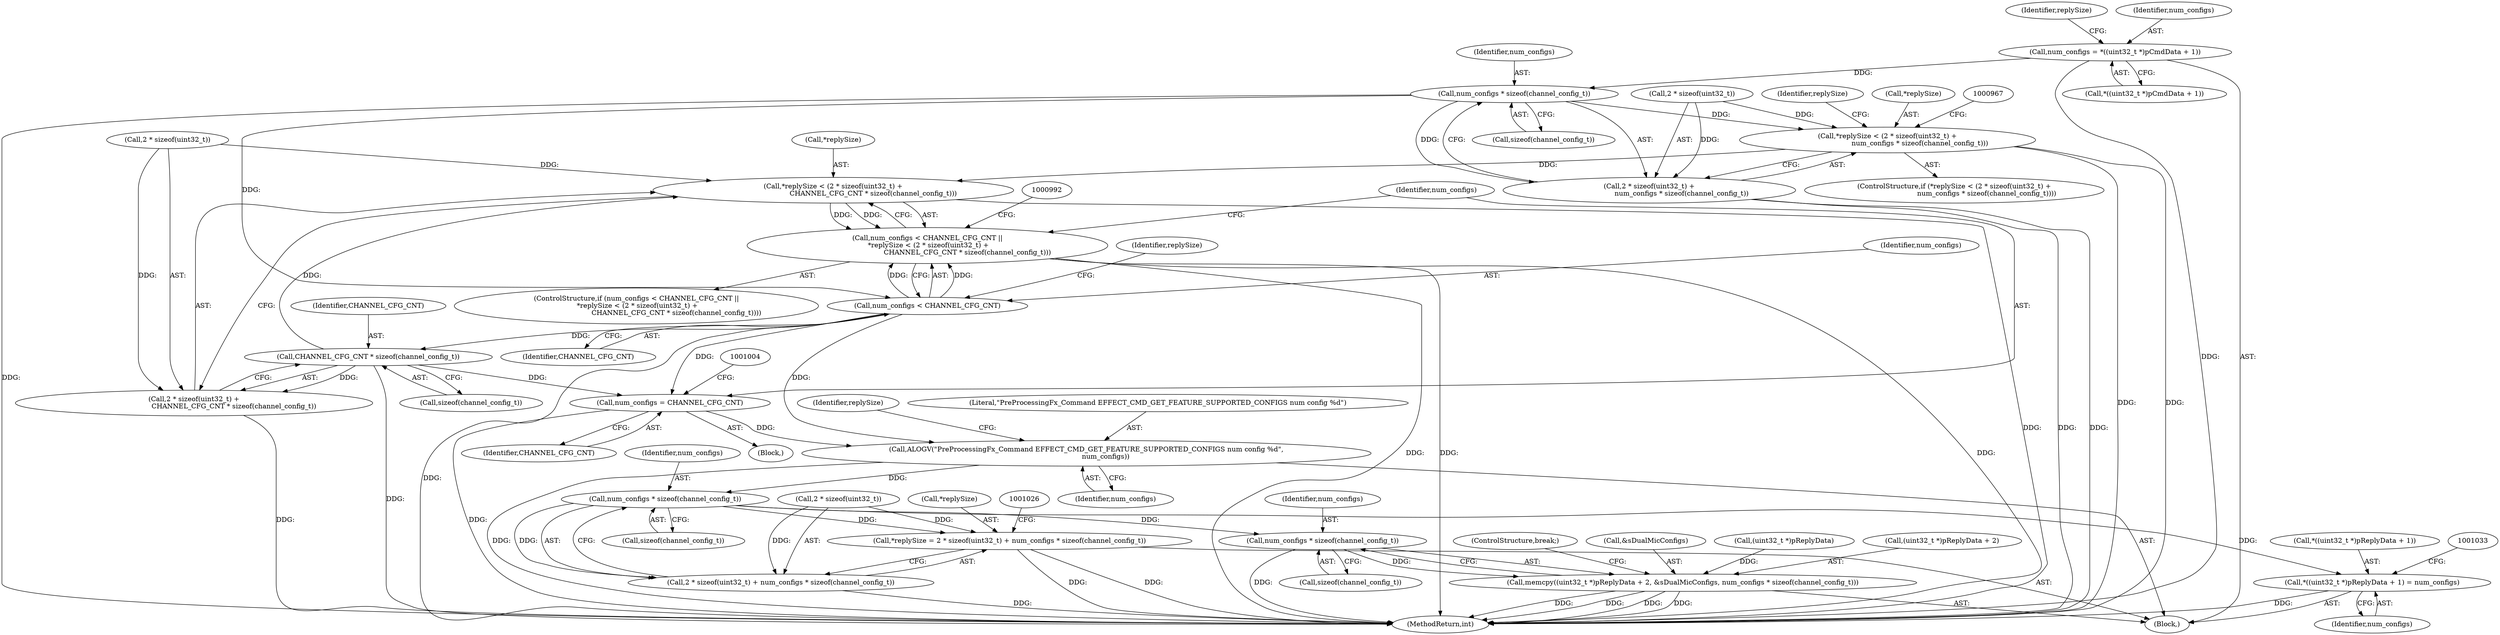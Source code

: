 digraph "0_Android_aeea52da00d210587fb3ed895de3d5f2e0264c88_9@API" {
"1000951" [label="(Call,num_configs * sizeof(channel_config_t))"];
"1000934" [label="(Call,num_configs = *((uint32_t *)pCmdData + 1))"];
"1000943" [label="(Call,*replySize < (2 * sizeof(uint32_t) +\n                              num_configs * sizeof(channel_config_t)))"];
"1000976" [label="(Call,*replySize < (2 * sizeof(uint32_t) +\n                                     CHANNEL_CFG_CNT * sizeof(channel_config_t)))"];
"1000972" [label="(Call,num_configs < CHANNEL_CFG_CNT ||\n *replySize < (2 * sizeof(uint32_t) +\n                                     CHANNEL_CFG_CNT * sizeof(channel_config_t)))"];
"1000946" [label="(Call,2 * sizeof(uint32_t) +\n                              num_configs * sizeof(channel_config_t))"];
"1000973" [label="(Call,num_configs < CHANNEL_CFG_CNT)"];
"1000984" [label="(Call,CHANNEL_CFG_CNT * sizeof(channel_config_t))"];
"1000979" [label="(Call,2 * sizeof(uint32_t) +\n                                     CHANNEL_CFG_CNT * sizeof(channel_config_t))"];
"1000998" [label="(Call,num_configs = CHANNEL_CFG_CNT)"];
"1001007" [label="(Call,ALOGV(\"PreProcessingFx_Command EFFECT_CMD_GET_FEATURE_SUPPORTED_CONFIGS num config %d\",\n                  num_configs))"];
"1001018" [label="(Call,num_configs * sizeof(channel_config_t))"];
"1001010" [label="(Call,*replySize = 2 * sizeof(uint32_t) + num_configs * sizeof(channel_config_t))"];
"1001013" [label="(Call,2 * sizeof(uint32_t) + num_configs * sizeof(channel_config_t))"];
"1001022" [label="(Call,*((uint32_t *)pReplyData + 1) = num_configs)"];
"1001038" [label="(Call,num_configs * sizeof(channel_config_t))"];
"1001030" [label="(Call,memcpy((uint32_t *)pReplyData + 2, &sDualMicConfigs, num_configs * sizeof(channel_config_t)))"];
"1001019" [label="(Identifier,num_configs)"];
"1001029" [label="(Identifier,num_configs)"];
"1000945" [label="(Identifier,replySize)"];
"1000978" [label="(Identifier,replySize)"];
"1000998" [label="(Call,num_configs = CHANNEL_CFG_CNT)"];
"1000980" [label="(Call,2 * sizeof(uint32_t))"];
"1000935" [label="(Identifier,num_configs)"];
"1001039" [label="(Identifier,num_configs)"];
"1000973" [label="(Call,num_configs < CHANNEL_CFG_CNT)"];
"1000979" [label="(Call,2 * sizeof(uint32_t) +\n                                     CHANNEL_CFG_CNT * sizeof(channel_config_t))"];
"1000865" [label="(Block,)"];
"1001042" [label="(ControlStructure,break;)"];
"1001007" [label="(Call,ALOGV(\"PreProcessingFx_Command EFFECT_CMD_GET_FEATURE_SUPPORTED_CONFIGS num config %d\",\n                  num_configs))"];
"1001020" [label="(Call,sizeof(channel_config_t))"];
"1000972" [label="(Call,num_configs < CHANNEL_CFG_CNT ||\n *replySize < (2 * sizeof(uint32_t) +\n                                     CHANNEL_CFG_CNT * sizeof(channel_config_t)))"];
"1001023" [label="(Call,*((uint32_t *)pReplyData + 1))"];
"1000977" [label="(Call,*replySize)"];
"1000985" [label="(Identifier,CHANNEL_CFG_CNT)"];
"1001036" [label="(Call,&sDualMicConfigs)"];
"1001012" [label="(Identifier,replySize)"];
"1001014" [label="(Call,2 * sizeof(uint32_t))"];
"1000951" [label="(Call,num_configs * sizeof(channel_config_t))"];
"1001030" [label="(Call,memcpy((uint32_t *)pReplyData + 2, &sDualMicConfigs, num_configs * sizeof(channel_config_t)))"];
"1000974" [label="(Identifier,num_configs)"];
"1000975" [label="(Identifier,CHANNEL_CFG_CNT)"];
"1000986" [label="(Call,sizeof(channel_config_t))"];
"1001032" [label="(Call,(uint32_t *)pReplyData)"];
"1000976" [label="(Call,*replySize < (2 * sizeof(uint32_t) +\n                                     CHANNEL_CFG_CNT * sizeof(channel_config_t)))"];
"1001010" [label="(Call,*replySize = 2 * sizeof(uint32_t) + num_configs * sizeof(channel_config_t))"];
"1001018" [label="(Call,num_configs * sizeof(channel_config_t))"];
"1000947" [label="(Call,2 * sizeof(uint32_t))"];
"1001000" [label="(Identifier,CHANNEL_CFG_CNT)"];
"1001022" [label="(Call,*((uint32_t *)pReplyData + 1) = num_configs)"];
"1001318" [label="(MethodReturn,int)"];
"1001011" [label="(Call,*replySize)"];
"1000943" [label="(Call,*replySize < (2 * sizeof(uint32_t) +\n                              num_configs * sizeof(channel_config_t)))"];
"1001031" [label="(Call,(uint32_t *)pReplyData + 2)"];
"1001009" [label="(Identifier,num_configs)"];
"1001013" [label="(Call,2 * sizeof(uint32_t) + num_configs * sizeof(channel_config_t))"];
"1001008" [label="(Literal,\"PreProcessingFx_Command EFFECT_CMD_GET_FEATURE_SUPPORTED_CONFIGS num config %d\")"];
"1000946" [label="(Call,2 * sizeof(uint32_t) +\n                              num_configs * sizeof(channel_config_t))"];
"1000999" [label="(Identifier,num_configs)"];
"1000997" [label="(Block,)"];
"1000934" [label="(Call,num_configs = *((uint32_t *)pCmdData + 1))"];
"1000971" [label="(ControlStructure,if (num_configs < CHANNEL_CFG_CNT ||\n *replySize < (2 * sizeof(uint32_t) +\n                                     CHANNEL_CFG_CNT * sizeof(channel_config_t))))"];
"1000942" [label="(ControlStructure,if (*replySize < (2 * sizeof(uint32_t) +\n                              num_configs * sizeof(channel_config_t))))"];
"1000952" [label="(Identifier,num_configs)"];
"1000984" [label="(Call,CHANNEL_CFG_CNT * sizeof(channel_config_t))"];
"1001038" [label="(Call,num_configs * sizeof(channel_config_t))"];
"1000958" [label="(Identifier,replySize)"];
"1001040" [label="(Call,sizeof(channel_config_t))"];
"1000953" [label="(Call,sizeof(channel_config_t))"];
"1000944" [label="(Call,*replySize)"];
"1000936" [label="(Call,*((uint32_t *)pCmdData + 1))"];
"1000951" -> "1000946"  [label="AST: "];
"1000951" -> "1000953"  [label="CFG: "];
"1000952" -> "1000951"  [label="AST: "];
"1000953" -> "1000951"  [label="AST: "];
"1000946" -> "1000951"  [label="CFG: "];
"1000951" -> "1001318"  [label="DDG: "];
"1000951" -> "1000943"  [label="DDG: "];
"1000951" -> "1000946"  [label="DDG: "];
"1000934" -> "1000951"  [label="DDG: "];
"1000951" -> "1000973"  [label="DDG: "];
"1000934" -> "1000865"  [label="AST: "];
"1000934" -> "1000936"  [label="CFG: "];
"1000935" -> "1000934"  [label="AST: "];
"1000936" -> "1000934"  [label="AST: "];
"1000945" -> "1000934"  [label="CFG: "];
"1000934" -> "1001318"  [label="DDG: "];
"1000943" -> "1000942"  [label="AST: "];
"1000943" -> "1000946"  [label="CFG: "];
"1000944" -> "1000943"  [label="AST: "];
"1000946" -> "1000943"  [label="AST: "];
"1000958" -> "1000943"  [label="CFG: "];
"1000967" -> "1000943"  [label="CFG: "];
"1000943" -> "1001318"  [label="DDG: "];
"1000943" -> "1001318"  [label="DDG: "];
"1000947" -> "1000943"  [label="DDG: "];
"1000943" -> "1000976"  [label="DDG: "];
"1000976" -> "1000972"  [label="AST: "];
"1000976" -> "1000979"  [label="CFG: "];
"1000977" -> "1000976"  [label="AST: "];
"1000979" -> "1000976"  [label="AST: "];
"1000972" -> "1000976"  [label="CFG: "];
"1000976" -> "1001318"  [label="DDG: "];
"1000976" -> "1000972"  [label="DDG: "];
"1000976" -> "1000972"  [label="DDG: "];
"1000980" -> "1000976"  [label="DDG: "];
"1000984" -> "1000976"  [label="DDG: "];
"1000972" -> "1000971"  [label="AST: "];
"1000972" -> "1000973"  [label="CFG: "];
"1000973" -> "1000972"  [label="AST: "];
"1000992" -> "1000972"  [label="CFG: "];
"1000999" -> "1000972"  [label="CFG: "];
"1000972" -> "1001318"  [label="DDG: "];
"1000972" -> "1001318"  [label="DDG: "];
"1000972" -> "1001318"  [label="DDG: "];
"1000973" -> "1000972"  [label="DDG: "];
"1000973" -> "1000972"  [label="DDG: "];
"1000947" -> "1000946"  [label="AST: "];
"1000946" -> "1001318"  [label="DDG: "];
"1000946" -> "1001318"  [label="DDG: "];
"1000947" -> "1000946"  [label="DDG: "];
"1000973" -> "1000975"  [label="CFG: "];
"1000974" -> "1000973"  [label="AST: "];
"1000975" -> "1000973"  [label="AST: "];
"1000978" -> "1000973"  [label="CFG: "];
"1000973" -> "1001318"  [label="DDG: "];
"1000973" -> "1000984"  [label="DDG: "];
"1000973" -> "1000998"  [label="DDG: "];
"1000973" -> "1001007"  [label="DDG: "];
"1000984" -> "1000979"  [label="AST: "];
"1000984" -> "1000986"  [label="CFG: "];
"1000985" -> "1000984"  [label="AST: "];
"1000986" -> "1000984"  [label="AST: "];
"1000979" -> "1000984"  [label="CFG: "];
"1000984" -> "1001318"  [label="DDG: "];
"1000984" -> "1000979"  [label="DDG: "];
"1000984" -> "1000998"  [label="DDG: "];
"1000980" -> "1000979"  [label="AST: "];
"1000979" -> "1001318"  [label="DDG: "];
"1000980" -> "1000979"  [label="DDG: "];
"1000998" -> "1000997"  [label="AST: "];
"1000998" -> "1001000"  [label="CFG: "];
"1000999" -> "1000998"  [label="AST: "];
"1001000" -> "1000998"  [label="AST: "];
"1001004" -> "1000998"  [label="CFG: "];
"1000998" -> "1001318"  [label="DDG: "];
"1000998" -> "1001007"  [label="DDG: "];
"1001007" -> "1000865"  [label="AST: "];
"1001007" -> "1001009"  [label="CFG: "];
"1001008" -> "1001007"  [label="AST: "];
"1001009" -> "1001007"  [label="AST: "];
"1001012" -> "1001007"  [label="CFG: "];
"1001007" -> "1001318"  [label="DDG: "];
"1001007" -> "1001018"  [label="DDG: "];
"1001018" -> "1001013"  [label="AST: "];
"1001018" -> "1001020"  [label="CFG: "];
"1001019" -> "1001018"  [label="AST: "];
"1001020" -> "1001018"  [label="AST: "];
"1001013" -> "1001018"  [label="CFG: "];
"1001018" -> "1001010"  [label="DDG: "];
"1001018" -> "1001013"  [label="DDG: "];
"1001018" -> "1001022"  [label="DDG: "];
"1001018" -> "1001038"  [label="DDG: "];
"1001010" -> "1000865"  [label="AST: "];
"1001010" -> "1001013"  [label="CFG: "];
"1001011" -> "1001010"  [label="AST: "];
"1001013" -> "1001010"  [label="AST: "];
"1001026" -> "1001010"  [label="CFG: "];
"1001010" -> "1001318"  [label="DDG: "];
"1001010" -> "1001318"  [label="DDG: "];
"1001014" -> "1001010"  [label="DDG: "];
"1001014" -> "1001013"  [label="AST: "];
"1001013" -> "1001318"  [label="DDG: "];
"1001014" -> "1001013"  [label="DDG: "];
"1001022" -> "1000865"  [label="AST: "];
"1001022" -> "1001029"  [label="CFG: "];
"1001023" -> "1001022"  [label="AST: "];
"1001029" -> "1001022"  [label="AST: "];
"1001033" -> "1001022"  [label="CFG: "];
"1001022" -> "1001318"  [label="DDG: "];
"1001038" -> "1001030"  [label="AST: "];
"1001038" -> "1001040"  [label="CFG: "];
"1001039" -> "1001038"  [label="AST: "];
"1001040" -> "1001038"  [label="AST: "];
"1001030" -> "1001038"  [label="CFG: "];
"1001038" -> "1001318"  [label="DDG: "];
"1001038" -> "1001030"  [label="DDG: "];
"1001030" -> "1000865"  [label="AST: "];
"1001031" -> "1001030"  [label="AST: "];
"1001036" -> "1001030"  [label="AST: "];
"1001042" -> "1001030"  [label="CFG: "];
"1001030" -> "1001318"  [label="DDG: "];
"1001030" -> "1001318"  [label="DDG: "];
"1001030" -> "1001318"  [label="DDG: "];
"1001030" -> "1001318"  [label="DDG: "];
"1001032" -> "1001030"  [label="DDG: "];
}
